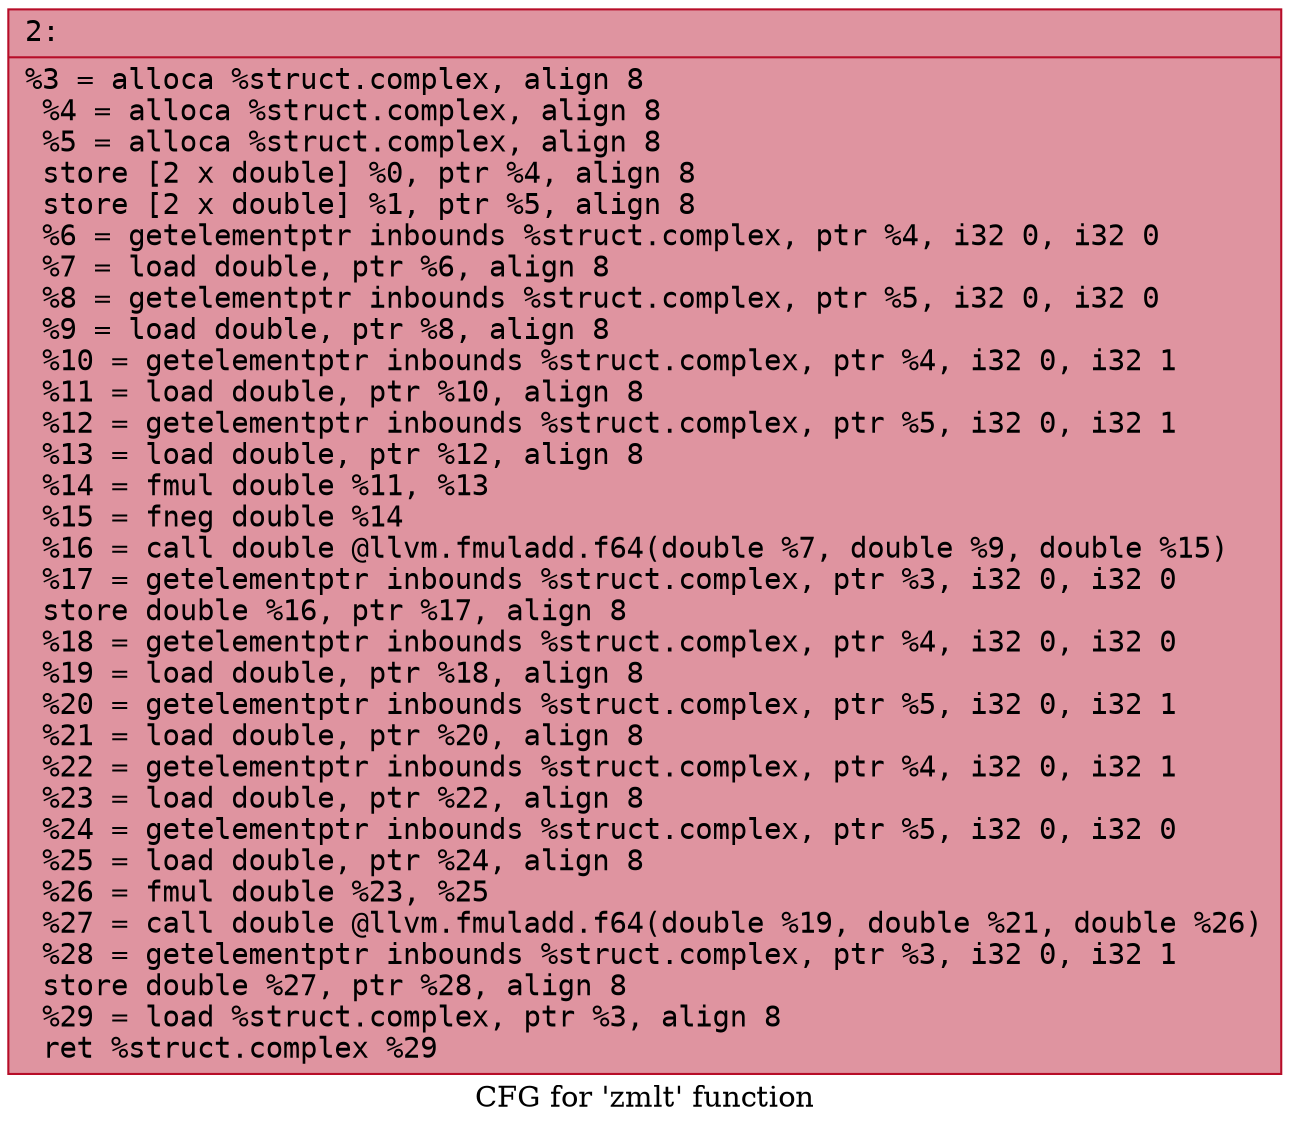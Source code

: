 digraph "CFG for 'zmlt' function" {
	label="CFG for 'zmlt' function";

	Node0x600000bd67b0 [shape=record,color="#b70d28ff", style=filled, fillcolor="#b70d2870" fontname="Courier",label="{2:\l|  %3 = alloca %struct.complex, align 8\l  %4 = alloca %struct.complex, align 8\l  %5 = alloca %struct.complex, align 8\l  store [2 x double] %0, ptr %4, align 8\l  store [2 x double] %1, ptr %5, align 8\l  %6 = getelementptr inbounds %struct.complex, ptr %4, i32 0, i32 0\l  %7 = load double, ptr %6, align 8\l  %8 = getelementptr inbounds %struct.complex, ptr %5, i32 0, i32 0\l  %9 = load double, ptr %8, align 8\l  %10 = getelementptr inbounds %struct.complex, ptr %4, i32 0, i32 1\l  %11 = load double, ptr %10, align 8\l  %12 = getelementptr inbounds %struct.complex, ptr %5, i32 0, i32 1\l  %13 = load double, ptr %12, align 8\l  %14 = fmul double %11, %13\l  %15 = fneg double %14\l  %16 = call double @llvm.fmuladd.f64(double %7, double %9, double %15)\l  %17 = getelementptr inbounds %struct.complex, ptr %3, i32 0, i32 0\l  store double %16, ptr %17, align 8\l  %18 = getelementptr inbounds %struct.complex, ptr %4, i32 0, i32 0\l  %19 = load double, ptr %18, align 8\l  %20 = getelementptr inbounds %struct.complex, ptr %5, i32 0, i32 1\l  %21 = load double, ptr %20, align 8\l  %22 = getelementptr inbounds %struct.complex, ptr %4, i32 0, i32 1\l  %23 = load double, ptr %22, align 8\l  %24 = getelementptr inbounds %struct.complex, ptr %5, i32 0, i32 0\l  %25 = load double, ptr %24, align 8\l  %26 = fmul double %23, %25\l  %27 = call double @llvm.fmuladd.f64(double %19, double %21, double %26)\l  %28 = getelementptr inbounds %struct.complex, ptr %3, i32 0, i32 1\l  store double %27, ptr %28, align 8\l  %29 = load %struct.complex, ptr %3, align 8\l  ret %struct.complex %29\l}"];
}
